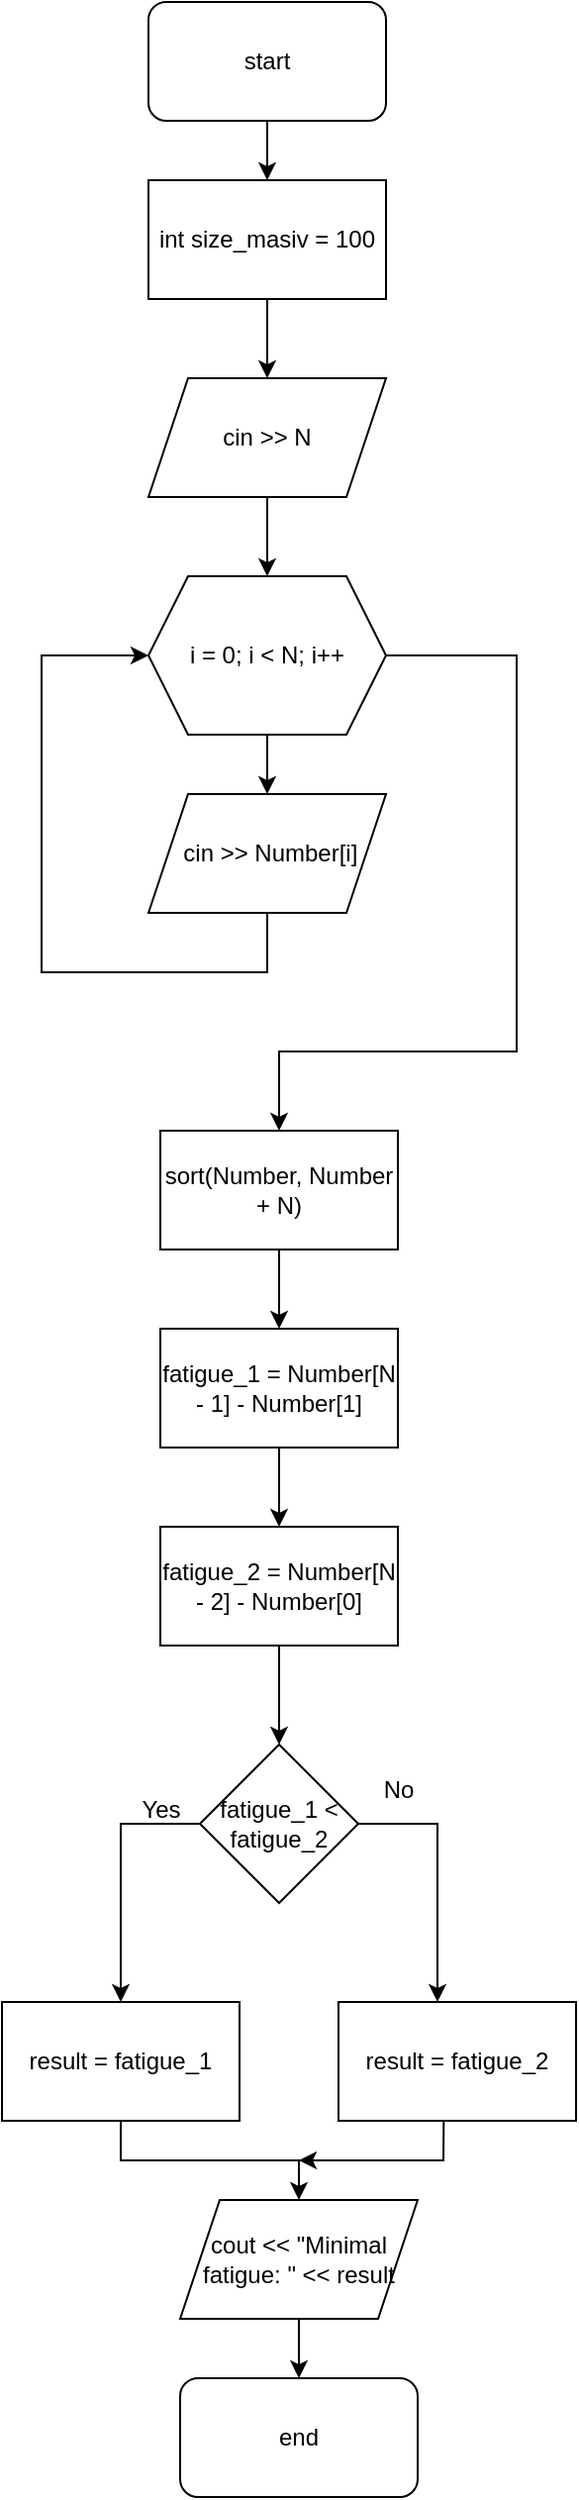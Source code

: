 <mxfile version="22.0.3" type="device">
  <diagram name="Сторінка-1" id="wFB8E3gri7KfCi7qT49r">
    <mxGraphModel dx="1036" dy="606" grid="1" gridSize="10" guides="1" tooltips="1" connect="1" arrows="1" fold="1" page="1" pageScale="1" pageWidth="827" pageHeight="1169" math="0" shadow="0">
      <root>
        <mxCell id="0" />
        <mxCell id="1" parent="0" />
        <mxCell id="8oXhcQmZLIugMqL3GXfh-3" value="" style="edgeStyle=orthogonalEdgeStyle;rounded=0;orthogonalLoop=1;jettySize=auto;html=1;" edge="1" parent="1" source="8oXhcQmZLIugMqL3GXfh-1" target="8oXhcQmZLIugMqL3GXfh-2">
          <mxGeometry relative="1" as="geometry" />
        </mxCell>
        <mxCell id="8oXhcQmZLIugMqL3GXfh-1" value="start" style="rounded=1;whiteSpace=wrap;html=1;" vertex="1" parent="1">
          <mxGeometry x="294" y="70" width="120" height="60" as="geometry" />
        </mxCell>
        <mxCell id="8oXhcQmZLIugMqL3GXfh-6" value="" style="edgeStyle=orthogonalEdgeStyle;rounded=0;orthogonalLoop=1;jettySize=auto;html=1;" edge="1" parent="1" source="8oXhcQmZLIugMqL3GXfh-2" target="8oXhcQmZLIugMqL3GXfh-5">
          <mxGeometry relative="1" as="geometry" />
        </mxCell>
        <mxCell id="8oXhcQmZLIugMqL3GXfh-2" value="int size_masiv = 100" style="rounded=0;whiteSpace=wrap;html=1;" vertex="1" parent="1">
          <mxGeometry x="294" y="160" width="120" height="60" as="geometry" />
        </mxCell>
        <mxCell id="8oXhcQmZLIugMqL3GXfh-8" value="" style="edgeStyle=orthogonalEdgeStyle;rounded=0;orthogonalLoop=1;jettySize=auto;html=1;" edge="1" parent="1" source="8oXhcQmZLIugMqL3GXfh-5" target="8oXhcQmZLIugMqL3GXfh-7">
          <mxGeometry relative="1" as="geometry" />
        </mxCell>
        <mxCell id="8oXhcQmZLIugMqL3GXfh-5" value="cin &amp;gt;&amp;gt; N" style="shape=parallelogram;perimeter=parallelogramPerimeter;whiteSpace=wrap;html=1;fixedSize=1;" vertex="1" parent="1">
          <mxGeometry x="294" y="260" width="120" height="60" as="geometry" />
        </mxCell>
        <mxCell id="8oXhcQmZLIugMqL3GXfh-10" value="" style="edgeStyle=orthogonalEdgeStyle;rounded=0;orthogonalLoop=1;jettySize=auto;html=1;" edge="1" parent="1" source="8oXhcQmZLIugMqL3GXfh-7" target="8oXhcQmZLIugMqL3GXfh-9">
          <mxGeometry relative="1" as="geometry" />
        </mxCell>
        <mxCell id="8oXhcQmZLIugMqL3GXfh-7" value="i = 0; i &amp;lt; N; i++" style="shape=hexagon;perimeter=hexagonPerimeter2;whiteSpace=wrap;html=1;fixedSize=1;" vertex="1" parent="1">
          <mxGeometry x="294" y="360" width="120" height="80" as="geometry" />
        </mxCell>
        <mxCell id="8oXhcQmZLIugMqL3GXfh-9" value="&amp;nbsp;cin &amp;gt;&amp;gt; Number[i]" style="shape=parallelogram;perimeter=parallelogramPerimeter;whiteSpace=wrap;html=1;fixedSize=1;" vertex="1" parent="1">
          <mxGeometry x="294" y="470" width="120" height="60" as="geometry" />
        </mxCell>
        <mxCell id="8oXhcQmZLIugMqL3GXfh-11" value="" style="endArrow=classic;html=1;rounded=0;exitX=0.5;exitY=1;exitDx=0;exitDy=0;entryX=0;entryY=0.5;entryDx=0;entryDy=0;" edge="1" parent="1" source="8oXhcQmZLIugMqL3GXfh-9" target="8oXhcQmZLIugMqL3GXfh-7">
          <mxGeometry width="50" height="50" relative="1" as="geometry">
            <mxPoint x="360" y="540" as="sourcePoint" />
            <mxPoint x="240" y="400" as="targetPoint" />
            <Array as="points">
              <mxPoint x="354" y="560" />
              <mxPoint x="240" y="560" />
              <mxPoint x="240" y="400" />
            </Array>
          </mxGeometry>
        </mxCell>
        <mxCell id="8oXhcQmZLIugMqL3GXfh-12" value="" style="endArrow=classic;html=1;rounded=0;exitX=1;exitY=0.5;exitDx=0;exitDy=0;" edge="1" parent="1" source="8oXhcQmZLIugMqL3GXfh-7">
          <mxGeometry width="50" height="50" relative="1" as="geometry">
            <mxPoint x="390" y="380" as="sourcePoint" />
            <mxPoint x="360" y="640" as="targetPoint" />
            <Array as="points">
              <mxPoint x="480" y="400" />
              <mxPoint x="480" y="600" />
              <mxPoint x="360" y="600" />
            </Array>
          </mxGeometry>
        </mxCell>
        <mxCell id="8oXhcQmZLIugMqL3GXfh-15" value="" style="edgeStyle=orthogonalEdgeStyle;rounded=0;orthogonalLoop=1;jettySize=auto;html=1;" edge="1" parent="1" source="8oXhcQmZLIugMqL3GXfh-13" target="8oXhcQmZLIugMqL3GXfh-14">
          <mxGeometry relative="1" as="geometry" />
        </mxCell>
        <mxCell id="8oXhcQmZLIugMqL3GXfh-13" value="sort(Number, Number + N)" style="rounded=0;whiteSpace=wrap;html=1;" vertex="1" parent="1">
          <mxGeometry x="300" y="640" width="120" height="60" as="geometry" />
        </mxCell>
        <mxCell id="8oXhcQmZLIugMqL3GXfh-17" value="" style="edgeStyle=orthogonalEdgeStyle;rounded=0;orthogonalLoop=1;jettySize=auto;html=1;" edge="1" parent="1" source="8oXhcQmZLIugMqL3GXfh-14" target="8oXhcQmZLIugMqL3GXfh-16">
          <mxGeometry relative="1" as="geometry" />
        </mxCell>
        <mxCell id="8oXhcQmZLIugMqL3GXfh-14" value="fatigue_1 = Number[N - 1] - Number[1]" style="rounded=0;whiteSpace=wrap;html=1;" vertex="1" parent="1">
          <mxGeometry x="300" y="740" width="120" height="60" as="geometry" />
        </mxCell>
        <mxCell id="8oXhcQmZLIugMqL3GXfh-19" value="" style="edgeStyle=orthogonalEdgeStyle;rounded=0;orthogonalLoop=1;jettySize=auto;html=1;" edge="1" parent="1" source="8oXhcQmZLIugMqL3GXfh-16" target="8oXhcQmZLIugMqL3GXfh-18">
          <mxGeometry relative="1" as="geometry" />
        </mxCell>
        <mxCell id="8oXhcQmZLIugMqL3GXfh-16" value="fatigue_2 = Number[N - 2] - Number[0]" style="rounded=0;whiteSpace=wrap;html=1;" vertex="1" parent="1">
          <mxGeometry x="300" y="840" width="120" height="60" as="geometry" />
        </mxCell>
        <mxCell id="8oXhcQmZLIugMqL3GXfh-18" value="fatigue_1 &amp;lt; fatigue_2" style="rhombus;whiteSpace=wrap;html=1;" vertex="1" parent="1">
          <mxGeometry x="320" y="950" width="80" height="80" as="geometry" />
        </mxCell>
        <mxCell id="8oXhcQmZLIugMqL3GXfh-20" value="" style="endArrow=classic;html=1;rounded=0;exitX=0;exitY=0.5;exitDx=0;exitDy=0;" edge="1" parent="1" source="8oXhcQmZLIugMqL3GXfh-18">
          <mxGeometry width="50" height="50" relative="1" as="geometry">
            <mxPoint x="390" y="820" as="sourcePoint" />
            <mxPoint x="280" y="1080" as="targetPoint" />
            <Array as="points">
              <mxPoint x="280" y="990" />
            </Array>
          </mxGeometry>
        </mxCell>
        <mxCell id="8oXhcQmZLIugMqL3GXfh-24" value="Yes" style="text;html=1;align=center;verticalAlign=middle;resizable=0;points=[];autosize=1;strokeColor=none;fillColor=none;" vertex="1" parent="1">
          <mxGeometry x="280" y="968" width="40" height="30" as="geometry" />
        </mxCell>
        <mxCell id="8oXhcQmZLIugMqL3GXfh-25" value="" style="endArrow=classic;html=1;rounded=0;exitX=1;exitY=0.5;exitDx=0;exitDy=0;" edge="1" parent="1" source="8oXhcQmZLIugMqL3GXfh-18">
          <mxGeometry width="50" height="50" relative="1" as="geometry">
            <mxPoint x="390" y="820" as="sourcePoint" />
            <mxPoint x="440" y="1080" as="targetPoint" />
            <Array as="points">
              <mxPoint x="440" y="990" />
            </Array>
          </mxGeometry>
        </mxCell>
        <mxCell id="8oXhcQmZLIugMqL3GXfh-26" value="No" style="text;html=1;align=center;verticalAlign=middle;resizable=0;points=[];autosize=1;strokeColor=none;fillColor=none;" vertex="1" parent="1">
          <mxGeometry x="400" y="958" width="40" height="30" as="geometry" />
        </mxCell>
        <mxCell id="8oXhcQmZLIugMqL3GXfh-27" value="result = fatigue_1" style="rounded=0;whiteSpace=wrap;html=1;" vertex="1" parent="1">
          <mxGeometry x="220" y="1080" width="120" height="60" as="geometry" />
        </mxCell>
        <mxCell id="8oXhcQmZLIugMqL3GXfh-28" value="result = fatigue_2" style="rounded=0;whiteSpace=wrap;html=1;" vertex="1" parent="1">
          <mxGeometry x="390" y="1080" width="120" height="60" as="geometry" />
        </mxCell>
        <mxCell id="8oXhcQmZLIugMqL3GXfh-29" value="" style="endArrow=classic;html=1;rounded=0;exitX=0.5;exitY=1;exitDx=0;exitDy=0;" edge="1" parent="1" source="8oXhcQmZLIugMqL3GXfh-27">
          <mxGeometry width="50" height="50" relative="1" as="geometry">
            <mxPoint x="390" y="1100" as="sourcePoint" />
            <mxPoint x="370" y="1180" as="targetPoint" />
            <Array as="points">
              <mxPoint x="280" y="1160" />
              <mxPoint x="370" y="1160" />
            </Array>
          </mxGeometry>
        </mxCell>
        <mxCell id="8oXhcQmZLIugMqL3GXfh-30" value="" style="endArrow=classic;html=1;rounded=0;exitX=0.443;exitY=0.997;exitDx=0;exitDy=0;exitPerimeter=0;" edge="1" parent="1" source="8oXhcQmZLIugMqL3GXfh-28">
          <mxGeometry width="50" height="50" relative="1" as="geometry">
            <mxPoint x="530" y="1260" as="sourcePoint" />
            <mxPoint x="370" y="1160" as="targetPoint" />
            <Array as="points">
              <mxPoint x="443" y="1160" />
            </Array>
          </mxGeometry>
        </mxCell>
        <mxCell id="8oXhcQmZLIugMqL3GXfh-31" value="cout &amp;lt;&amp;lt; &quot;Minimal fatigue: &quot; &amp;lt;&amp;lt; result" style="shape=parallelogram;perimeter=parallelogramPerimeter;whiteSpace=wrap;html=1;fixedSize=1;" vertex="1" parent="1">
          <mxGeometry x="310" y="1180" width="120" height="60" as="geometry" />
        </mxCell>
        <mxCell id="8oXhcQmZLIugMqL3GXfh-32" value="" style="endArrow=classic;html=1;rounded=0;exitX=0.5;exitY=1;exitDx=0;exitDy=0;" edge="1" parent="1" source="8oXhcQmZLIugMqL3GXfh-31" target="8oXhcQmZLIugMqL3GXfh-33">
          <mxGeometry width="50" height="50" relative="1" as="geometry">
            <mxPoint x="390" y="1100" as="sourcePoint" />
            <mxPoint x="370" y="1280" as="targetPoint" />
          </mxGeometry>
        </mxCell>
        <mxCell id="8oXhcQmZLIugMqL3GXfh-33" value="end" style="rounded=1;whiteSpace=wrap;html=1;" vertex="1" parent="1">
          <mxGeometry x="310" y="1270" width="120" height="60" as="geometry" />
        </mxCell>
      </root>
    </mxGraphModel>
  </diagram>
</mxfile>

